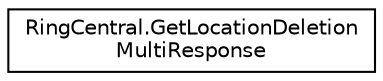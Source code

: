 digraph "Graphical Class Hierarchy"
{
 // LATEX_PDF_SIZE
  edge [fontname="Helvetica",fontsize="10",labelfontname="Helvetica",labelfontsize="10"];
  node [fontname="Helvetica",fontsize="10",shape=record];
  rankdir="LR";
  Node0 [label="RingCentral.GetLocationDeletion\lMultiResponse",height=0.2,width=0.4,color="black", fillcolor="white", style="filled",URL="$classRingCentral_1_1GetLocationDeletionMultiResponse.html",tooltip=" "];
}
